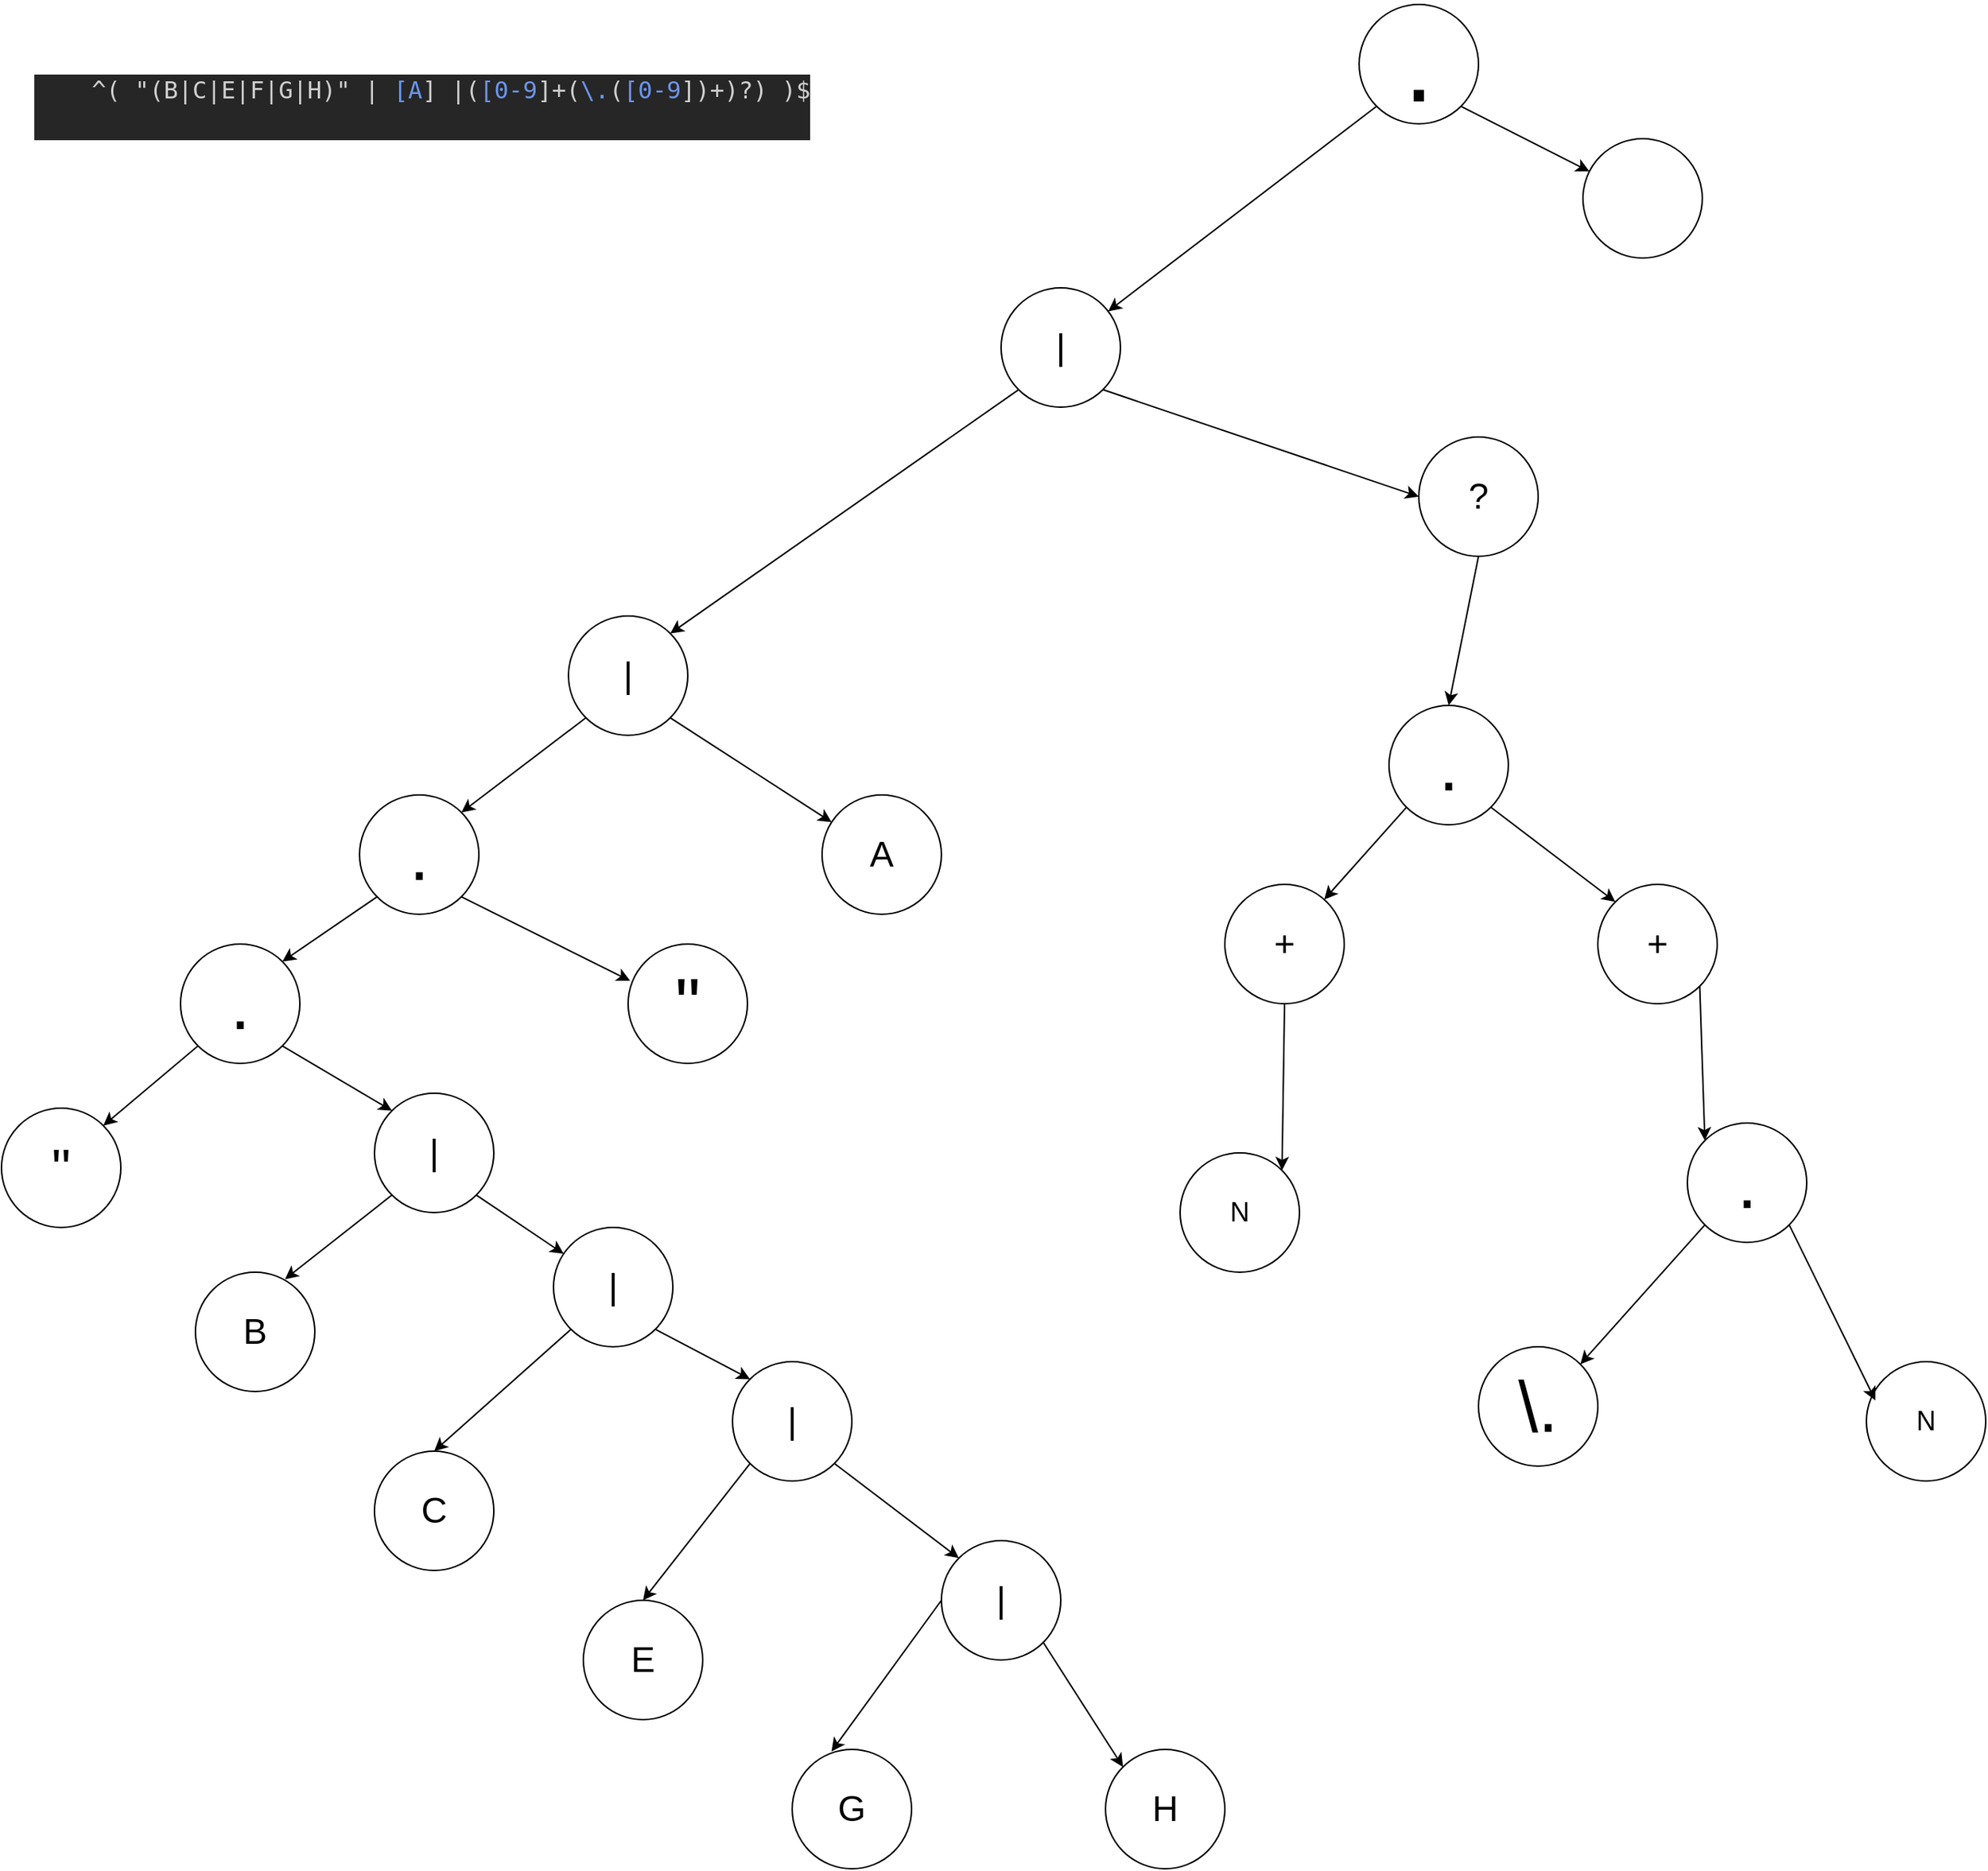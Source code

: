 <mxfile version="25.0.1">
  <diagram name="Page-1" id="ff44883e-f642-bcb2-894b-16b3d25a3f0b">
    <mxGraphModel dx="3200" dy="1503" grid="1" gridSize="10" guides="1" tooltips="1" connect="1" arrows="1" fold="1" page="1" pageScale="1.5" pageWidth="1169" pageHeight="826" background="none" math="0" shadow="0">
      <root>
        <mxCell id="0" style=";html=1;" />
        <mxCell id="1" style=";html=1;" parent="0" />
        <mxCell id="VskvR7LW6_lDURuBAsjU-4" value="&lt;div style=&quot;color: #bdbdbd;background-color: #262626;font-family: &#39;Droid Sans Mono&#39;, &#39;monospace&#39;, monospace;font-weight: normal;font-size: 16px;line-height: 22px;white-space: pre;&quot;&gt;&lt;div&gt;&lt;span style=&quot;color: #bdbdbd;&quot;&gt;    &lt;/span&gt;&lt;span style=&quot;color: #d0d0d0;&quot;&gt;^( &quot;(B|C|E|F|G|H)&quot; | &lt;/span&gt;&lt;span style=&quot;color: #6c95eb;&quot;&gt;[&lt;/span&gt;&lt;span style=&quot;color: #6c95eb;&quot;&gt;A&lt;/span&gt;&lt;span style=&quot;color: #d0d0d0;&quot;&gt;] |(&lt;/span&gt;&lt;span style=&quot;color: #6c95eb;&quot;&gt;[&lt;/span&gt;&lt;span style=&quot;color: #6c95eb;&quot;&gt;0-9&lt;/span&gt;&lt;span style=&quot;color: #d0d0d0;&quot;&gt;]+(&lt;/span&gt;&lt;span style=&quot;color: #6c95eb;&quot;&gt;\.&lt;/span&gt;&lt;span style=&quot;color: #d0d0d0;&quot;&gt;(&lt;/span&gt;&lt;span style=&quot;color: #6c95eb;&quot;&gt;[&lt;/span&gt;&lt;span style=&quot;color: #6c95eb;&quot;&gt;0-9&lt;/span&gt;&lt;span style=&quot;color: #d0d0d0;&quot;&gt;])+)?) )$&lt;/span&gt;&lt;/div&gt;&lt;br&gt;&lt;/div&gt;" style="text;whiteSpace=wrap;html=1;" vertex="1" parent="1">
          <mxGeometry x="550" y="160" width="560" height="70" as="geometry" />
        </mxCell>
        <mxCell id="VskvR7LW6_lDURuBAsjU-5" value="&lt;font style=&quot;font-size: 72px;&quot;&gt;.&lt;/font&gt;" style="ellipse;whiteSpace=wrap;html=1;aspect=fixed;" vertex="1" parent="1">
          <mxGeometry x="1440" y="120" width="80" height="80" as="geometry" />
        </mxCell>
        <mxCell id="VskvR7LW6_lDURuBAsjU-6" value="&lt;font style=&quot;font-size: 24px;&quot;&gt;|&lt;/font&gt;" style="ellipse;whiteSpace=wrap;html=1;aspect=fixed;" vertex="1" parent="1">
          <mxGeometry x="1200" y="310" width="80" height="80" as="geometry" />
        </mxCell>
        <mxCell id="VskvR7LW6_lDURuBAsjU-7" value="" style="endArrow=classic;html=1;rounded=0;exitX=0;exitY=1;exitDx=0;exitDy=0;" edge="1" parent="1" source="VskvR7LW6_lDURuBAsjU-5" target="VskvR7LW6_lDURuBAsjU-6">
          <mxGeometry width="50" height="50" relative="1" as="geometry">
            <mxPoint x="1450" y="260" as="sourcePoint" />
            <mxPoint x="1500" y="210" as="targetPoint" />
          </mxGeometry>
        </mxCell>
        <mxCell id="VskvR7LW6_lDURuBAsjU-8" value="" style="ellipse;whiteSpace=wrap;html=1;aspect=fixed;" vertex="1" parent="1">
          <mxGeometry x="1590" y="210" width="80" height="80" as="geometry" />
        </mxCell>
        <mxCell id="VskvR7LW6_lDURuBAsjU-9" value="" style="endArrow=classic;html=1;rounded=0;exitX=1;exitY=1;exitDx=0;exitDy=0;" edge="1" parent="1" source="VskvR7LW6_lDURuBAsjU-5" target="VskvR7LW6_lDURuBAsjU-8">
          <mxGeometry width="50" height="50" relative="1" as="geometry">
            <mxPoint x="1450" y="270" as="sourcePoint" />
            <mxPoint x="1500" y="220" as="targetPoint" />
          </mxGeometry>
        </mxCell>
        <mxCell id="VskvR7LW6_lDURuBAsjU-10" value="&lt;font style=&quot;font-size: 24px;&quot;&gt;|&lt;/font&gt;" style="ellipse;whiteSpace=wrap;html=1;aspect=fixed;" vertex="1" parent="1">
          <mxGeometry x="910" y="530" width="80" height="80" as="geometry" />
        </mxCell>
        <mxCell id="VskvR7LW6_lDURuBAsjU-11" value="" style="endArrow=classic;html=1;rounded=0;entryX=1;entryY=0;entryDx=0;entryDy=0;exitX=0;exitY=1;exitDx=0;exitDy=0;" edge="1" parent="1" source="VskvR7LW6_lDURuBAsjU-6" target="VskvR7LW6_lDURuBAsjU-10">
          <mxGeometry width="50" height="50" relative="1" as="geometry">
            <mxPoint x="1230" y="450" as="sourcePoint" />
            <mxPoint x="1280" y="400" as="targetPoint" />
          </mxGeometry>
        </mxCell>
        <mxCell id="VskvR7LW6_lDURuBAsjU-12" value="&lt;font style=&quot;font-size: 24px;&quot;&gt;A&lt;/font&gt;" style="ellipse;whiteSpace=wrap;html=1;aspect=fixed;" vertex="1" parent="1">
          <mxGeometry x="1080" y="650" width="80" height="80" as="geometry" />
        </mxCell>
        <mxCell id="VskvR7LW6_lDURuBAsjU-13" value="&lt;font style=&quot;font-size: 48px;&quot;&gt;.&lt;/font&gt;" style="ellipse;whiteSpace=wrap;html=1;aspect=fixed;" vertex="1" parent="1">
          <mxGeometry x="770" y="650" width="80" height="80" as="geometry" />
        </mxCell>
        <mxCell id="VskvR7LW6_lDURuBAsjU-14" value="&lt;font style=&quot;font-size: 48px;&quot;&gt;&quot;&lt;/font&gt;" style="ellipse;whiteSpace=wrap;html=1;aspect=fixed;" vertex="1" parent="1">
          <mxGeometry x="950" y="750" width="80" height="80" as="geometry" />
        </mxCell>
        <mxCell id="VskvR7LW6_lDURuBAsjU-15" value="&lt;font style=&quot;font-size: 48px;&quot;&gt;.&lt;/font&gt;" style="ellipse;whiteSpace=wrap;html=1;aspect=fixed;" vertex="1" parent="1">
          <mxGeometry x="650" y="750" width="80" height="80" as="geometry" />
        </mxCell>
        <mxCell id="VskvR7LW6_lDURuBAsjU-16" value="&lt;font style=&quot;font-size: 36px;&quot;&gt;&quot;&lt;/font&gt;" style="ellipse;whiteSpace=wrap;html=1;aspect=fixed;" vertex="1" parent="1">
          <mxGeometry x="530" y="860" width="80" height="80" as="geometry" />
        </mxCell>
        <mxCell id="VskvR7LW6_lDURuBAsjU-17" value="&lt;span style=&quot;font-size: 24px;&quot;&gt;|&lt;/span&gt;" style="ellipse;whiteSpace=wrap;html=1;aspect=fixed;" vertex="1" parent="1">
          <mxGeometry x="780" y="850" width="80" height="80" as="geometry" />
        </mxCell>
        <mxCell id="VskvR7LW6_lDURuBAsjU-18" value="&lt;span style=&quot;font-size: 24px;&quot;&gt;|&lt;/span&gt;" style="ellipse;whiteSpace=wrap;html=1;aspect=fixed;" vertex="1" parent="1">
          <mxGeometry x="900" y="940" width="80" height="80" as="geometry" />
        </mxCell>
        <mxCell id="VskvR7LW6_lDURuBAsjU-19" value="&lt;span style=&quot;font-size: 24px;&quot;&gt;|&lt;/span&gt;" style="ellipse;whiteSpace=wrap;html=1;aspect=fixed;" vertex="1" parent="1">
          <mxGeometry x="1020" y="1030" width="80" height="80" as="geometry" />
        </mxCell>
        <mxCell id="VskvR7LW6_lDURuBAsjU-20" value="&lt;span style=&quot;font-size: 24px;&quot;&gt;|&lt;/span&gt;" style="ellipse;whiteSpace=wrap;html=1;aspect=fixed;" vertex="1" parent="1">
          <mxGeometry x="1160" y="1150" width="80" height="80" as="geometry" />
        </mxCell>
        <mxCell id="VskvR7LW6_lDURuBAsjU-23" value="&lt;font style=&quot;font-size: 24px;&quot;&gt;B&lt;/font&gt;" style="ellipse;whiteSpace=wrap;html=1;aspect=fixed;" vertex="1" parent="1">
          <mxGeometry x="660" y="970" width="80" height="80" as="geometry" />
        </mxCell>
        <mxCell id="VskvR7LW6_lDURuBAsjU-24" value="&lt;font style=&quot;font-size: 24px;&quot;&gt;C&lt;/font&gt;" style="ellipse;whiteSpace=wrap;html=1;aspect=fixed;" vertex="1" parent="1">
          <mxGeometry x="780" y="1090" width="80" height="80" as="geometry" />
        </mxCell>
        <mxCell id="VskvR7LW6_lDURuBAsjU-25" value="&lt;font style=&quot;font-size: 24px;&quot;&gt;E&lt;/font&gt;" style="ellipse;whiteSpace=wrap;html=1;aspect=fixed;" vertex="1" parent="1">
          <mxGeometry x="920" y="1190" width="80" height="80" as="geometry" />
        </mxCell>
        <mxCell id="VskvR7LW6_lDURuBAsjU-26" value="&lt;font style=&quot;font-size: 24px;&quot;&gt;G&lt;/font&gt;" style="ellipse;whiteSpace=wrap;html=1;aspect=fixed;" vertex="1" parent="1">
          <mxGeometry x="1060" y="1290" width="80" height="80" as="geometry" />
        </mxCell>
        <mxCell id="VskvR7LW6_lDURuBAsjU-27" value="&lt;font style=&quot;font-size: 24px;&quot;&gt;H&lt;/font&gt;" style="ellipse;whiteSpace=wrap;html=1;aspect=fixed;" vertex="1" parent="1">
          <mxGeometry x="1270" y="1290" width="80" height="80" as="geometry" />
        </mxCell>
        <mxCell id="VskvR7LW6_lDURuBAsjU-28" value="" style="endArrow=classic;html=1;rounded=0;entryX=0.75;entryY=0.059;entryDx=0;entryDy=0;entryPerimeter=0;exitX=0;exitY=1;exitDx=0;exitDy=0;" edge="1" parent="1" source="VskvR7LW6_lDURuBAsjU-17" target="VskvR7LW6_lDURuBAsjU-23">
          <mxGeometry width="50" height="50" relative="1" as="geometry">
            <mxPoint x="1040" y="930" as="sourcePoint" />
            <mxPoint x="1090" y="880" as="targetPoint" />
          </mxGeometry>
        </mxCell>
        <mxCell id="VskvR7LW6_lDURuBAsjU-29" value="" style="endArrow=classic;html=1;rounded=0;exitX=1;exitY=1;exitDx=0;exitDy=0;" edge="1" parent="1" source="VskvR7LW6_lDURuBAsjU-17" target="VskvR7LW6_lDURuBAsjU-18">
          <mxGeometry width="50" height="50" relative="1" as="geometry">
            <mxPoint x="1210" y="880" as="sourcePoint" />
            <mxPoint x="1260" y="830" as="targetPoint" />
          </mxGeometry>
        </mxCell>
        <mxCell id="VskvR7LW6_lDURuBAsjU-30" value="" style="endArrow=classic;html=1;rounded=0;exitX=1;exitY=1;exitDx=0;exitDy=0;entryX=0;entryY=0;entryDx=0;entryDy=0;" edge="1" parent="1" source="VskvR7LW6_lDURuBAsjU-18" target="VskvR7LW6_lDURuBAsjU-19">
          <mxGeometry width="50" height="50" relative="1" as="geometry">
            <mxPoint x="858" y="928" as="sourcePoint" />
            <mxPoint x="917" y="968" as="targetPoint" />
          </mxGeometry>
        </mxCell>
        <mxCell id="VskvR7LW6_lDURuBAsjU-31" value="" style="endArrow=classic;html=1;rounded=0;exitX=1;exitY=1;exitDx=0;exitDy=0;entryX=0;entryY=0;entryDx=0;entryDy=0;" edge="1" parent="1" source="VskvR7LW6_lDURuBAsjU-19" target="VskvR7LW6_lDURuBAsjU-20">
          <mxGeometry width="50" height="50" relative="1" as="geometry">
            <mxPoint x="978" y="1018" as="sourcePoint" />
            <mxPoint x="1042" y="1052" as="targetPoint" />
          </mxGeometry>
        </mxCell>
        <mxCell id="VskvR7LW6_lDURuBAsjU-32" value="" style="endArrow=classic;html=1;rounded=0;exitX=1;exitY=1;exitDx=0;exitDy=0;entryX=0;entryY=0;entryDx=0;entryDy=0;" edge="1" parent="1" source="VskvR7LW6_lDURuBAsjU-20" target="VskvR7LW6_lDURuBAsjU-27">
          <mxGeometry width="50" height="50" relative="1" as="geometry">
            <mxPoint x="1098" y="1108" as="sourcePoint" />
            <mxPoint x="1251.716" y="1211.716" as="targetPoint" />
          </mxGeometry>
        </mxCell>
        <mxCell id="VskvR7LW6_lDURuBAsjU-34" value="" style="endArrow=classic;html=1;rounded=0;entryX=0.5;entryY=0;entryDx=0;entryDy=0;exitX=0;exitY=1;exitDx=0;exitDy=0;" edge="1" parent="1" source="VskvR7LW6_lDURuBAsjU-18" target="VskvR7LW6_lDURuBAsjU-24">
          <mxGeometry width="50" height="50" relative="1" as="geometry">
            <mxPoint x="1210" y="1190" as="sourcePoint" />
            <mxPoint x="1260" y="1140" as="targetPoint" />
          </mxGeometry>
        </mxCell>
        <mxCell id="VskvR7LW6_lDURuBAsjU-35" value="" style="endArrow=classic;html=1;rounded=0;entryX=0.5;entryY=0;entryDx=0;entryDy=0;exitX=0;exitY=1;exitDx=0;exitDy=0;" edge="1" parent="1" source="VskvR7LW6_lDURuBAsjU-19" target="VskvR7LW6_lDURuBAsjU-25">
          <mxGeometry width="50" height="50" relative="1" as="geometry">
            <mxPoint x="922" y="1018" as="sourcePoint" />
            <mxPoint x="830" y="1100" as="targetPoint" />
          </mxGeometry>
        </mxCell>
        <mxCell id="VskvR7LW6_lDURuBAsjU-36" value="" style="endArrow=classic;html=1;rounded=0;entryX=0.329;entryY=0.017;entryDx=0;entryDy=0;exitX=0;exitY=0.5;exitDx=0;exitDy=0;entryPerimeter=0;" edge="1" parent="1" source="VskvR7LW6_lDURuBAsjU-20" target="VskvR7LW6_lDURuBAsjU-26">
          <mxGeometry width="50" height="50" relative="1" as="geometry">
            <mxPoint x="1042" y="1108" as="sourcePoint" />
            <mxPoint x="970" y="1200" as="targetPoint" />
          </mxGeometry>
        </mxCell>
        <mxCell id="VskvR7LW6_lDURuBAsjU-38" value="" style="endArrow=classic;html=1;rounded=0;entryX=1;entryY=0;entryDx=0;entryDy=0;exitX=0;exitY=1;exitDx=0;exitDy=0;" edge="1" parent="1" source="VskvR7LW6_lDURuBAsjU-10" target="VskvR7LW6_lDURuBAsjU-13">
          <mxGeometry width="50" height="50" relative="1" as="geometry">
            <mxPoint x="1210" y="830" as="sourcePoint" />
            <mxPoint x="1260" y="780" as="targetPoint" />
          </mxGeometry>
        </mxCell>
        <mxCell id="VskvR7LW6_lDURuBAsjU-39" value="" style="endArrow=classic;html=1;rounded=0;entryX=1;entryY=0;entryDx=0;entryDy=0;exitX=0;exitY=1;exitDx=0;exitDy=0;" edge="1" parent="1" source="VskvR7LW6_lDURuBAsjU-13" target="VskvR7LW6_lDURuBAsjU-15">
          <mxGeometry width="50" height="50" relative="1" as="geometry">
            <mxPoint x="932" y="608" as="sourcePoint" />
            <mxPoint x="848" y="672" as="targetPoint" />
          </mxGeometry>
        </mxCell>
        <mxCell id="VskvR7LW6_lDURuBAsjU-40" value="" style="endArrow=classic;html=1;rounded=0;entryX=1;entryY=0;entryDx=0;entryDy=0;exitX=0;exitY=1;exitDx=0;exitDy=0;" edge="1" parent="1" source="VskvR7LW6_lDURuBAsjU-15" target="VskvR7LW6_lDURuBAsjU-16">
          <mxGeometry width="50" height="50" relative="1" as="geometry">
            <mxPoint x="792" y="728" as="sourcePoint" />
            <mxPoint x="728" y="772" as="targetPoint" />
          </mxGeometry>
        </mxCell>
        <mxCell id="VskvR7LW6_lDURuBAsjU-41" value="" style="endArrow=classic;html=1;rounded=0;entryX=0;entryY=0;entryDx=0;entryDy=0;exitX=1;exitY=1;exitDx=0;exitDy=0;" edge="1" parent="1" source="VskvR7LW6_lDURuBAsjU-15" target="VskvR7LW6_lDURuBAsjU-17">
          <mxGeometry width="50" height="50" relative="1" as="geometry">
            <mxPoint x="671" y="828" as="sourcePoint" />
            <mxPoint x="608" y="882" as="targetPoint" />
          </mxGeometry>
        </mxCell>
        <mxCell id="VskvR7LW6_lDURuBAsjU-42" value="" style="endArrow=classic;html=1;rounded=0;entryX=0.017;entryY=0.308;entryDx=0;entryDy=0;exitX=1;exitY=1;exitDx=0;exitDy=0;entryPerimeter=0;" edge="1" parent="1" source="VskvR7LW6_lDURuBAsjU-13" target="VskvR7LW6_lDURuBAsjU-14">
          <mxGeometry width="50" height="50" relative="1" as="geometry">
            <mxPoint x="729" y="828" as="sourcePoint" />
            <mxPoint x="802" y="872" as="targetPoint" />
          </mxGeometry>
        </mxCell>
        <mxCell id="VskvR7LW6_lDURuBAsjU-43" value="" style="endArrow=classic;html=1;rounded=0;exitX=1;exitY=1;exitDx=0;exitDy=0;" edge="1" parent="1" source="VskvR7LW6_lDURuBAsjU-10" target="VskvR7LW6_lDURuBAsjU-12">
          <mxGeometry width="50" height="50" relative="1" as="geometry">
            <mxPoint x="848" y="728" as="sourcePoint" />
            <mxPoint x="961" y="785" as="targetPoint" />
          </mxGeometry>
        </mxCell>
        <mxCell id="VskvR7LW6_lDURuBAsjU-44" value="&lt;font style=&quot;font-size: 24px;&quot;&gt;?&lt;/font&gt;" style="ellipse;whiteSpace=wrap;html=1;aspect=fixed;" vertex="1" parent="1">
          <mxGeometry x="1480" y="410" width="80" height="80" as="geometry" />
        </mxCell>
        <mxCell id="VskvR7LW6_lDURuBAsjU-45" value="&lt;font style=&quot;font-size: 48px;&quot;&gt;.&lt;/font&gt;" style="ellipse;whiteSpace=wrap;html=1;aspect=fixed;" vertex="1" parent="1">
          <mxGeometry x="1460" y="590" width="80" height="80" as="geometry" />
        </mxCell>
        <mxCell id="VskvR7LW6_lDURuBAsjU-46" value="&lt;font style=&quot;font-size: 24px;&quot;&gt;+&lt;/font&gt;" style="ellipse;whiteSpace=wrap;html=1;aspect=fixed;" vertex="1" parent="1">
          <mxGeometry x="1350" y="710" width="80" height="80" as="geometry" />
        </mxCell>
        <mxCell id="VskvR7LW6_lDURuBAsjU-47" value="&lt;font style=&quot;font-size: 18px;&quot;&gt;N&lt;/font&gt;" style="ellipse;whiteSpace=wrap;html=1;aspect=fixed;" vertex="1" parent="1">
          <mxGeometry x="1320" y="890" width="80" height="80" as="geometry" />
        </mxCell>
        <mxCell id="VskvR7LW6_lDURuBAsjU-49" value="&lt;font style=&quot;font-size: 24px;&quot;&gt;+&lt;/font&gt;" style="ellipse;whiteSpace=wrap;html=1;aspect=fixed;" vertex="1" parent="1">
          <mxGeometry x="1600" y="710" width="80" height="80" as="geometry" />
        </mxCell>
        <mxCell id="VskvR7LW6_lDURuBAsjU-50" value="&lt;font style=&quot;font-size: 48px;&quot;&gt;.&lt;/font&gt;" style="ellipse;whiteSpace=wrap;html=1;aspect=fixed;" vertex="1" parent="1">
          <mxGeometry x="1660" y="870" width="80" height="80" as="geometry" />
        </mxCell>
        <mxCell id="VskvR7LW6_lDURuBAsjU-51" value="&lt;font style=&quot;font-size: 48px;&quot;&gt;\.&lt;/font&gt;" style="ellipse;whiteSpace=wrap;html=1;aspect=fixed;" vertex="1" parent="1">
          <mxGeometry x="1520" y="1020" width="80" height="80" as="geometry" />
        </mxCell>
        <mxCell id="VskvR7LW6_lDURuBAsjU-53" value="&lt;font style=&quot;font-size: 18px;&quot;&gt;N&lt;/font&gt;" style="ellipse;whiteSpace=wrap;html=1;aspect=fixed;" vertex="1" parent="1">
          <mxGeometry x="1780" y="1030" width="80" height="80" as="geometry" />
        </mxCell>
        <mxCell id="VskvR7LW6_lDURuBAsjU-54" value="" style="endArrow=classic;html=1;rounded=0;exitX=1;exitY=1;exitDx=0;exitDy=0;entryX=0;entryY=0.5;entryDx=0;entryDy=0;" edge="1" parent="1" source="VskvR7LW6_lDURuBAsjU-6" target="VskvR7LW6_lDURuBAsjU-44">
          <mxGeometry width="50" height="50" relative="1" as="geometry">
            <mxPoint x="1790" y="610" as="sourcePoint" />
            <mxPoint x="1840" y="560" as="targetPoint" />
          </mxGeometry>
        </mxCell>
        <mxCell id="VskvR7LW6_lDURuBAsjU-55" value="" style="endArrow=classic;html=1;rounded=0;entryX=0.5;entryY=0;entryDx=0;entryDy=0;exitX=0.5;exitY=1;exitDx=0;exitDy=0;" edge="1" parent="1" source="VskvR7LW6_lDURuBAsjU-44" target="VskvR7LW6_lDURuBAsjU-45">
          <mxGeometry width="50" height="50" relative="1" as="geometry">
            <mxPoint x="1790" y="610" as="sourcePoint" />
            <mxPoint x="1840" y="560" as="targetPoint" />
          </mxGeometry>
        </mxCell>
        <mxCell id="VskvR7LW6_lDURuBAsjU-58" value="" style="endArrow=classic;html=1;rounded=0;exitX=0;exitY=1;exitDx=0;exitDy=0;" edge="1" parent="1" source="VskvR7LW6_lDURuBAsjU-45" target="VskvR7LW6_lDURuBAsjU-46">
          <mxGeometry width="50" height="50" relative="1" as="geometry">
            <mxPoint x="1790" y="610" as="sourcePoint" />
            <mxPoint x="1840" y="560" as="targetPoint" />
          </mxGeometry>
        </mxCell>
        <mxCell id="VskvR7LW6_lDURuBAsjU-59" value="" style="endArrow=classic;html=1;rounded=0;entryX=1;entryY=0;entryDx=0;entryDy=0;exitX=0.5;exitY=1;exitDx=0;exitDy=0;" edge="1" parent="1" source="VskvR7LW6_lDURuBAsjU-46" target="VskvR7LW6_lDURuBAsjU-47">
          <mxGeometry width="50" height="50" relative="1" as="geometry">
            <mxPoint x="1800" y="620" as="sourcePoint" />
            <mxPoint x="1438" y="747" as="targetPoint" />
          </mxGeometry>
        </mxCell>
        <mxCell id="VskvR7LW6_lDURuBAsjU-60" value="" style="endArrow=classic;html=1;rounded=0;exitX=1;exitY=1;exitDx=0;exitDy=0;entryX=0;entryY=0;entryDx=0;entryDy=0;" edge="1" parent="1" source="VskvR7LW6_lDURuBAsjU-45" target="VskvR7LW6_lDURuBAsjU-49">
          <mxGeometry width="50" height="50" relative="1" as="geometry">
            <mxPoint x="1810" y="630" as="sourcePoint" />
            <mxPoint x="1448" y="757" as="targetPoint" />
          </mxGeometry>
        </mxCell>
        <mxCell id="VskvR7LW6_lDURuBAsjU-61" value="" style="endArrow=classic;html=1;rounded=0;exitX=1;exitY=1;exitDx=0;exitDy=0;entryX=0;entryY=0;entryDx=0;entryDy=0;" edge="1" parent="1" source="VskvR7LW6_lDURuBAsjU-49" target="VskvR7LW6_lDURuBAsjU-50">
          <mxGeometry width="50" height="50" relative="1" as="geometry">
            <mxPoint x="1538" y="668" as="sourcePoint" />
            <mxPoint x="1622" y="732" as="targetPoint" />
          </mxGeometry>
        </mxCell>
        <mxCell id="VskvR7LW6_lDURuBAsjU-62" value="" style="endArrow=classic;html=1;rounded=0;entryX=1;entryY=0;entryDx=0;entryDy=0;exitX=0;exitY=1;exitDx=0;exitDy=0;" edge="1" parent="1" source="VskvR7LW6_lDURuBAsjU-50" target="VskvR7LW6_lDURuBAsjU-51">
          <mxGeometry width="50" height="50" relative="1" as="geometry">
            <mxPoint x="1790" y="850" as="sourcePoint" />
            <mxPoint x="1840" y="800" as="targetPoint" />
          </mxGeometry>
        </mxCell>
        <mxCell id="VskvR7LW6_lDURuBAsjU-63" value="" style="endArrow=classic;html=1;rounded=0;entryX=0.075;entryY=0.325;entryDx=0;entryDy=0;exitX=1;exitY=1;exitDx=0;exitDy=0;entryPerimeter=0;" edge="1" parent="1" source="VskvR7LW6_lDURuBAsjU-50" target="VskvR7LW6_lDURuBAsjU-53">
          <mxGeometry width="50" height="50" relative="1" as="geometry">
            <mxPoint x="1672" y="968" as="sourcePoint" />
            <mxPoint x="1598" y="1042" as="targetPoint" />
          </mxGeometry>
        </mxCell>
      </root>
    </mxGraphModel>
  </diagram>
</mxfile>
